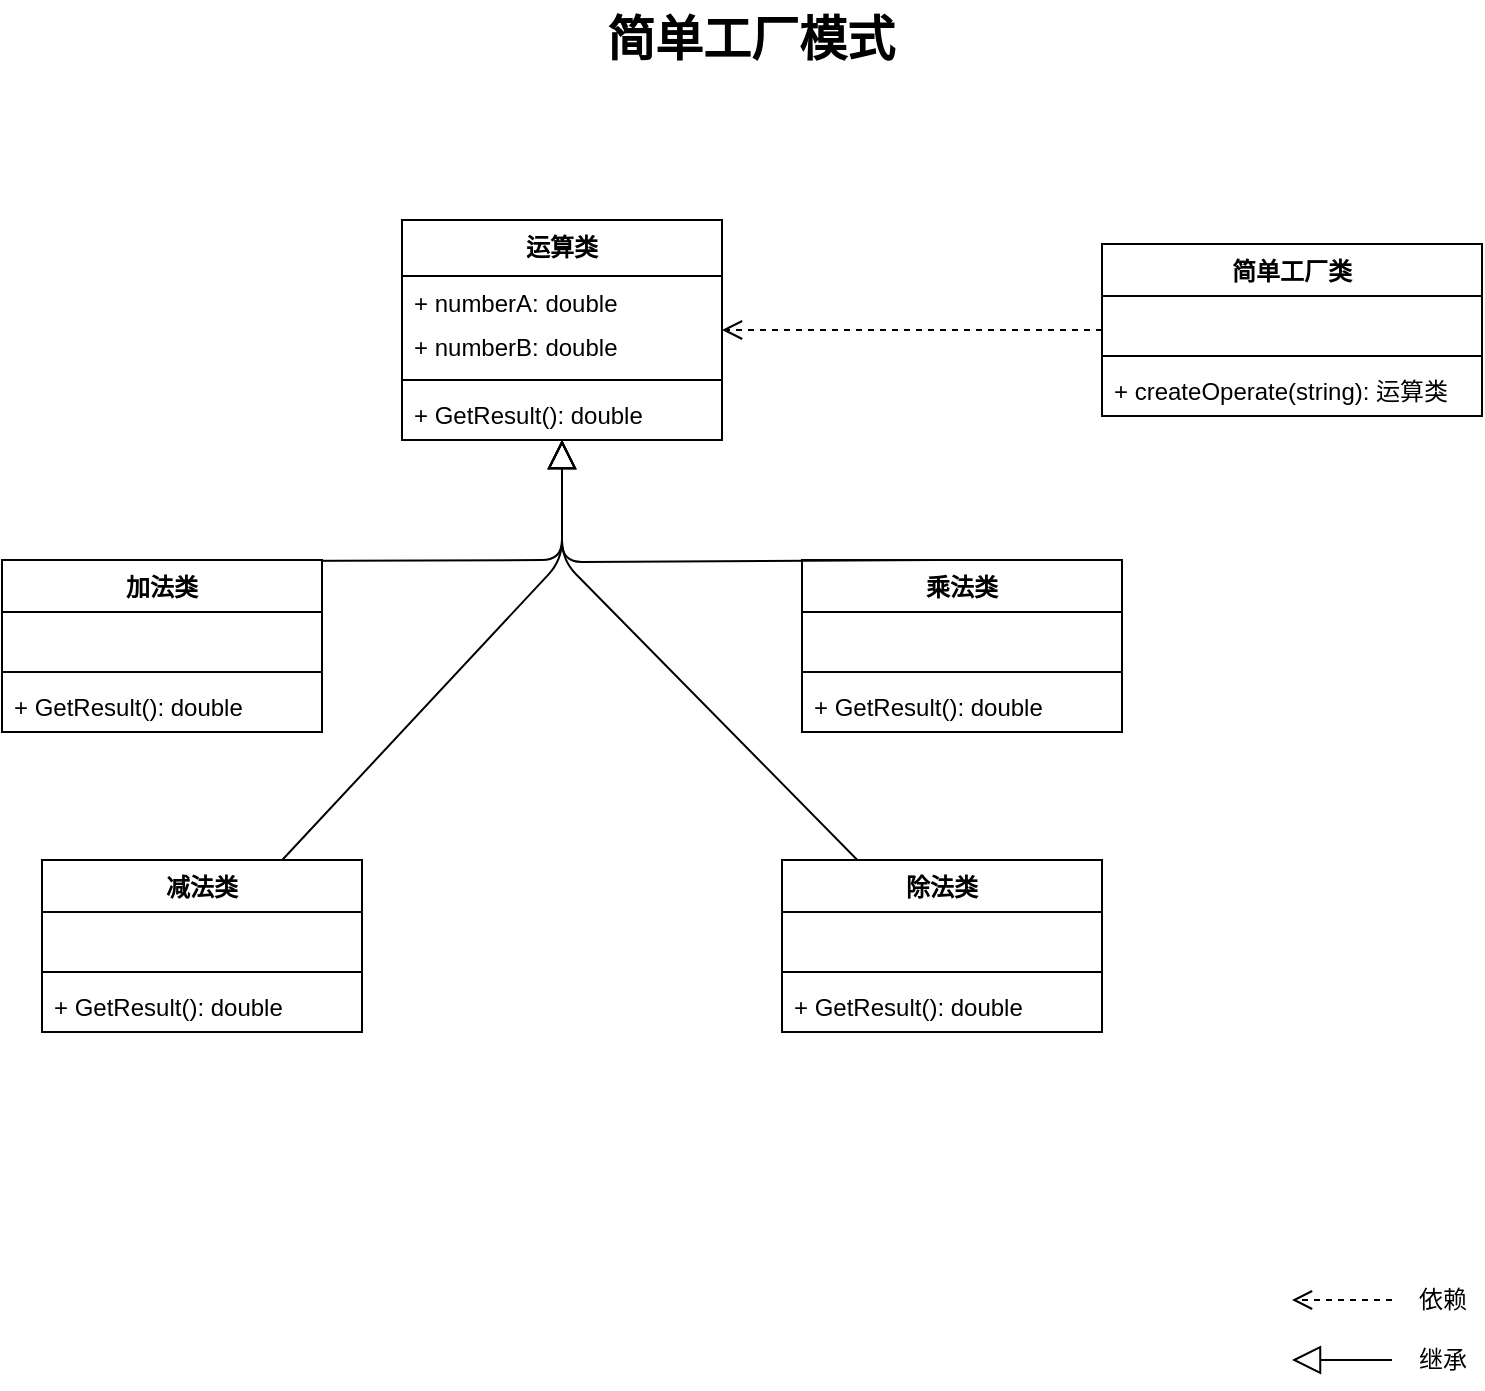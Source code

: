 <mxfile version="12.3.5" type="github" pages="1">
  <diagram id="rXSLRO1IoKt_XzlSv52n" name="第 1 页">
    <mxGraphModel dx="1422" dy="762" grid="1" gridSize="10" guides="1" tooltips="1" connect="1" arrows="1" fold="1" page="1" pageScale="1" pageWidth="827" pageHeight="1169" math="0" shadow="0">
      <root>
        <mxCell id="0"/>
        <mxCell id="1" parent="0"/>
        <mxCell id="XAKyekUiWk0M3xD3h44W-1" value="简单工厂模式" style="text;strokeColor=none;fillColor=none;html=1;fontSize=24;fontStyle=1;verticalAlign=middle;align=center;" vertex="1" parent="1">
          <mxGeometry x="275" y="40" width="277" height="40" as="geometry"/>
        </mxCell>
        <mxCell id="XAKyekUiWk0M3xD3h44W-17" value="运算类" style="swimlane;fontStyle=1;align=center;verticalAlign=top;childLayout=stackLayout;horizontal=1;startSize=28;horizontalStack=0;resizeParent=1;resizeParentMax=0;resizeLast=0;collapsible=1;marginBottom=0;rounded=0;glass=0;html=0;" vertex="1" parent="1">
          <mxGeometry x="240" y="150" width="160" height="110" as="geometry"/>
        </mxCell>
        <mxCell id="XAKyekUiWk0M3xD3h44W-18" value="+ numberA: double" style="text;strokeColor=none;fillColor=none;align=left;verticalAlign=top;spacingLeft=4;spacingRight=4;overflow=hidden;rotatable=0;points=[[0,0.5],[1,0.5]];portConstraint=eastwest;" vertex="1" parent="XAKyekUiWk0M3xD3h44W-17">
          <mxGeometry y="28" width="160" height="22" as="geometry"/>
        </mxCell>
        <mxCell id="XAKyekUiWk0M3xD3h44W-40" value="+ numberB: double" style="text;strokeColor=none;fillColor=none;align=left;verticalAlign=top;spacingLeft=4;spacingRight=4;overflow=hidden;rotatable=0;points=[[0,0.5],[1,0.5]];portConstraint=eastwest;rounded=0;glass=0;html=0;" vertex="1" parent="XAKyekUiWk0M3xD3h44W-17">
          <mxGeometry y="50" width="160" height="26" as="geometry"/>
        </mxCell>
        <mxCell id="XAKyekUiWk0M3xD3h44W-19" value="" style="line;strokeWidth=1;fillColor=none;align=left;verticalAlign=middle;spacingTop=-1;spacingLeft=3;spacingRight=3;rotatable=0;labelPosition=right;points=[];portConstraint=eastwest;" vertex="1" parent="XAKyekUiWk0M3xD3h44W-17">
          <mxGeometry y="76" width="160" height="8" as="geometry"/>
        </mxCell>
        <mxCell id="XAKyekUiWk0M3xD3h44W-20" value="+ GetResult(): double" style="text;strokeColor=none;fillColor=none;align=left;verticalAlign=top;spacingLeft=4;spacingRight=4;overflow=hidden;rotatable=0;points=[[0,0.5],[1,0.5]];portConstraint=eastwest;" vertex="1" parent="XAKyekUiWk0M3xD3h44W-17">
          <mxGeometry y="84" width="160" height="26" as="geometry"/>
        </mxCell>
        <mxCell id="XAKyekUiWk0M3xD3h44W-21" value="简单工厂类" style="swimlane;fontStyle=1;align=center;verticalAlign=top;childLayout=stackLayout;horizontal=1;startSize=26;horizontalStack=0;resizeParent=1;resizeParentMax=0;resizeLast=0;collapsible=1;marginBottom=0;rounded=0;glass=0;html=0;" vertex="1" parent="1">
          <mxGeometry x="590" y="162" width="190" height="86" as="geometry"/>
        </mxCell>
        <mxCell id="XAKyekUiWk0M3xD3h44W-39" value=" " style="text;strokeColor=none;fillColor=none;align=left;verticalAlign=top;spacingLeft=4;spacingRight=4;overflow=hidden;rotatable=0;points=[[0,0.5],[1,0.5]];portConstraint=eastwest;rounded=0;glass=0;html=0;" vertex="1" parent="XAKyekUiWk0M3xD3h44W-21">
          <mxGeometry y="26" width="190" height="26" as="geometry"/>
        </mxCell>
        <mxCell id="XAKyekUiWk0M3xD3h44W-23" value="" style="line;strokeWidth=1;fillColor=none;align=left;verticalAlign=middle;spacingTop=-1;spacingLeft=3;spacingRight=3;rotatable=0;labelPosition=right;points=[];portConstraint=eastwest;" vertex="1" parent="XAKyekUiWk0M3xD3h44W-21">
          <mxGeometry y="52" width="190" height="8" as="geometry"/>
        </mxCell>
        <mxCell id="XAKyekUiWk0M3xD3h44W-24" value="+ createOperate(string): 运算类" style="text;strokeColor=none;fillColor=none;align=left;verticalAlign=top;spacingLeft=4;spacingRight=4;overflow=hidden;rotatable=0;points=[[0,0.5],[1,0.5]];portConstraint=eastwest;" vertex="1" parent="XAKyekUiWk0M3xD3h44W-21">
          <mxGeometry y="60" width="190" height="26" as="geometry"/>
        </mxCell>
        <mxCell id="XAKyekUiWk0M3xD3h44W-27" value="" style="html=1;verticalAlign=bottom;endArrow=open;dashed=1;endSize=8;" edge="1" parent="1" source="XAKyekUiWk0M3xD3h44W-21" target="XAKyekUiWk0M3xD3h44W-17">
          <mxGeometry x="-0.014" y="-7" relative="1" as="geometry">
            <mxPoint x="460" y="170" as="sourcePoint"/>
            <mxPoint x="380" y="170" as="targetPoint"/>
            <mxPoint as="offset"/>
          </mxGeometry>
        </mxCell>
        <mxCell id="XAKyekUiWk0M3xD3h44W-28" value="" style="endArrow=block;endFill=0;endSize=12;html=1;exitX=0.644;exitY=0.007;exitDx=0;exitDy=0;exitPerimeter=0;" edge="1" parent="1" source="XAKyekUiWk0M3xD3h44W-33" target="XAKyekUiWk0M3xD3h44W-17">
          <mxGeometry width="160" relative="1" as="geometry">
            <mxPoint x="280" y="340" as="sourcePoint"/>
            <mxPoint x="270" y="310" as="targetPoint"/>
            <Array as="points">
              <mxPoint x="320" y="320"/>
            </Array>
          </mxGeometry>
        </mxCell>
        <mxCell id="XAKyekUiWk0M3xD3h44W-33" value="加法类" style="swimlane;fontStyle=1;align=center;verticalAlign=top;childLayout=stackLayout;horizontal=1;startSize=26;horizontalStack=0;resizeParent=1;resizeParentMax=0;resizeLast=0;collapsible=1;marginBottom=0;rounded=0;glass=0;html=0;" vertex="1" parent="1">
          <mxGeometry x="40" y="320" width="160" height="86" as="geometry"/>
        </mxCell>
        <mxCell id="XAKyekUiWk0M3xD3h44W-34" value=" " style="text;strokeColor=none;fillColor=none;align=left;verticalAlign=top;spacingLeft=4;spacingRight=4;overflow=hidden;rotatable=0;points=[[0,0.5],[1,0.5]];portConstraint=eastwest;" vertex="1" parent="XAKyekUiWk0M3xD3h44W-33">
          <mxGeometry y="26" width="160" height="26" as="geometry"/>
        </mxCell>
        <mxCell id="XAKyekUiWk0M3xD3h44W-35" value="" style="line;strokeWidth=1;fillColor=none;align=left;verticalAlign=middle;spacingTop=-1;spacingLeft=3;spacingRight=3;rotatable=0;labelPosition=right;points=[];portConstraint=eastwest;" vertex="1" parent="XAKyekUiWk0M3xD3h44W-33">
          <mxGeometry y="52" width="160" height="8" as="geometry"/>
        </mxCell>
        <mxCell id="XAKyekUiWk0M3xD3h44W-36" value="+ GetResult(): double" style="text;strokeColor=none;fillColor=none;align=left;verticalAlign=top;spacingLeft=4;spacingRight=4;overflow=hidden;rotatable=0;points=[[0,0.5],[1,0.5]];portConstraint=eastwest;" vertex="1" parent="XAKyekUiWk0M3xD3h44W-33">
          <mxGeometry y="60" width="160" height="26" as="geometry"/>
        </mxCell>
        <mxCell id="XAKyekUiWk0M3xD3h44W-43" value="乘法类" style="swimlane;fontStyle=1;align=center;verticalAlign=top;childLayout=stackLayout;horizontal=1;startSize=26;horizontalStack=0;resizeParent=1;resizeParentMax=0;resizeLast=0;collapsible=1;marginBottom=0;rounded=0;glass=0;html=0;" vertex="1" parent="1">
          <mxGeometry x="440" y="320" width="160" height="86" as="geometry"/>
        </mxCell>
        <mxCell id="XAKyekUiWk0M3xD3h44W-44" value=" " style="text;strokeColor=none;fillColor=none;align=left;verticalAlign=top;spacingLeft=4;spacingRight=4;overflow=hidden;rotatable=0;points=[[0,0.5],[1,0.5]];portConstraint=eastwest;" vertex="1" parent="XAKyekUiWk0M3xD3h44W-43">
          <mxGeometry y="26" width="160" height="26" as="geometry"/>
        </mxCell>
        <mxCell id="XAKyekUiWk0M3xD3h44W-45" value="" style="line;strokeWidth=1;fillColor=none;align=left;verticalAlign=middle;spacingTop=-1;spacingLeft=3;spacingRight=3;rotatable=0;labelPosition=right;points=[];portConstraint=eastwest;" vertex="1" parent="XAKyekUiWk0M3xD3h44W-43">
          <mxGeometry y="52" width="160" height="8" as="geometry"/>
        </mxCell>
        <mxCell id="XAKyekUiWk0M3xD3h44W-46" value="+ GetResult(): double" style="text;strokeColor=none;fillColor=none;align=left;verticalAlign=top;spacingLeft=4;spacingRight=4;overflow=hidden;rotatable=0;points=[[0,0.5],[1,0.5]];portConstraint=eastwest;" vertex="1" parent="XAKyekUiWk0M3xD3h44W-43">
          <mxGeometry y="60" width="160" height="26" as="geometry"/>
        </mxCell>
        <mxCell id="XAKyekUiWk0M3xD3h44W-49" value="减法类" style="swimlane;fontStyle=1;align=center;verticalAlign=top;childLayout=stackLayout;horizontal=1;startSize=26;horizontalStack=0;resizeParent=1;resizeParentMax=0;resizeLast=0;collapsible=1;marginBottom=0;rounded=0;glass=0;html=0;" vertex="1" parent="1">
          <mxGeometry x="60" y="470" width="160" height="86" as="geometry"/>
        </mxCell>
        <mxCell id="XAKyekUiWk0M3xD3h44W-50" value=" " style="text;strokeColor=none;fillColor=none;align=left;verticalAlign=top;spacingLeft=4;spacingRight=4;overflow=hidden;rotatable=0;points=[[0,0.5],[1,0.5]];portConstraint=eastwest;" vertex="1" parent="XAKyekUiWk0M3xD3h44W-49">
          <mxGeometry y="26" width="160" height="26" as="geometry"/>
        </mxCell>
        <mxCell id="XAKyekUiWk0M3xD3h44W-51" value="" style="line;strokeWidth=1;fillColor=none;align=left;verticalAlign=middle;spacingTop=-1;spacingLeft=3;spacingRight=3;rotatable=0;labelPosition=right;points=[];portConstraint=eastwest;" vertex="1" parent="XAKyekUiWk0M3xD3h44W-49">
          <mxGeometry y="52" width="160" height="8" as="geometry"/>
        </mxCell>
        <mxCell id="XAKyekUiWk0M3xD3h44W-52" value="+ GetResult(): double" style="text;strokeColor=none;fillColor=none;align=left;verticalAlign=top;spacingLeft=4;spacingRight=4;overflow=hidden;rotatable=0;points=[[0,0.5],[1,0.5]];portConstraint=eastwest;" vertex="1" parent="XAKyekUiWk0M3xD3h44W-49">
          <mxGeometry y="60" width="160" height="26" as="geometry"/>
        </mxCell>
        <mxCell id="XAKyekUiWk0M3xD3h44W-55" value="除法类" style="swimlane;fontStyle=1;align=center;verticalAlign=top;childLayout=stackLayout;horizontal=1;startSize=26;horizontalStack=0;resizeParent=1;resizeParentMax=0;resizeLast=0;collapsible=1;marginBottom=0;rounded=0;glass=0;html=0;" vertex="1" parent="1">
          <mxGeometry x="430" y="470" width="160" height="86" as="geometry"/>
        </mxCell>
        <mxCell id="XAKyekUiWk0M3xD3h44W-56" value=" " style="text;strokeColor=none;fillColor=none;align=left;verticalAlign=top;spacingLeft=4;spacingRight=4;overflow=hidden;rotatable=0;points=[[0,0.5],[1,0.5]];portConstraint=eastwest;" vertex="1" parent="XAKyekUiWk0M3xD3h44W-55">
          <mxGeometry y="26" width="160" height="26" as="geometry"/>
        </mxCell>
        <mxCell id="XAKyekUiWk0M3xD3h44W-57" value="" style="line;strokeWidth=1;fillColor=none;align=left;verticalAlign=middle;spacingTop=-1;spacingLeft=3;spacingRight=3;rotatable=0;labelPosition=right;points=[];portConstraint=eastwest;" vertex="1" parent="XAKyekUiWk0M3xD3h44W-55">
          <mxGeometry y="52" width="160" height="8" as="geometry"/>
        </mxCell>
        <mxCell id="XAKyekUiWk0M3xD3h44W-58" value="+ GetResult(): double" style="text;strokeColor=none;fillColor=none;align=left;verticalAlign=top;spacingLeft=4;spacingRight=4;overflow=hidden;rotatable=0;points=[[0,0.5],[1,0.5]];portConstraint=eastwest;" vertex="1" parent="XAKyekUiWk0M3xD3h44W-55">
          <mxGeometry y="60" width="160" height="26" as="geometry"/>
        </mxCell>
        <mxCell id="XAKyekUiWk0M3xD3h44W-61" value="" style="endArrow=block;endFill=0;endSize=12;html=1;" edge="1" parent="1" source="XAKyekUiWk0M3xD3h44W-49" target="XAKyekUiWk0M3xD3h44W-17">
          <mxGeometry width="160" relative="1" as="geometry">
            <mxPoint x="393.404" y="370" as="sourcePoint"/>
            <mxPoint x="316.809" y="280" as="targetPoint"/>
            <Array as="points">
              <mxPoint x="320" y="320"/>
            </Array>
          </mxGeometry>
        </mxCell>
        <mxCell id="XAKyekUiWk0M3xD3h44W-64" value="" style="endArrow=block;endFill=0;endSize=12;html=1;" edge="1" parent="1" source="XAKyekUiWk0M3xD3h44W-55" target="XAKyekUiWk0M3xD3h44W-17">
          <mxGeometry width="160" relative="1" as="geometry">
            <mxPoint x="187.511" y="508" as="sourcePoint"/>
            <mxPoint x="260" y="270" as="targetPoint"/>
            <Array as="points">
              <mxPoint x="320" y="320"/>
            </Array>
          </mxGeometry>
        </mxCell>
        <mxCell id="XAKyekUiWk0M3xD3h44W-65" value="" style="endArrow=block;endFill=0;endSize=12;html=1;exitX=0.413;exitY=0;exitDx=0;exitDy=0;exitPerimeter=0;" edge="1" parent="1" source="XAKyekUiWk0M3xD3h44W-43" target="XAKyekUiWk0M3xD3h44W-17">
          <mxGeometry width="160" relative="1" as="geometry">
            <mxPoint x="500" y="280" as="sourcePoint"/>
            <mxPoint x="330" y="270" as="targetPoint"/>
            <Array as="points">
              <mxPoint x="320" y="321"/>
            </Array>
          </mxGeometry>
        </mxCell>
        <mxCell id="XAKyekUiWk0M3xD3h44W-66" value="" style="html=1;verticalAlign=bottom;endArrow=open;dashed=1;endSize=8;" edge="1" parent="1">
          <mxGeometry x="-0.014" y="-7" relative="1" as="geometry">
            <mxPoint x="735" y="690" as="sourcePoint"/>
            <mxPoint x="685" y="690" as="targetPoint"/>
            <mxPoint as="offset"/>
          </mxGeometry>
        </mxCell>
        <mxCell id="XAKyekUiWk0M3xD3h44W-67" value="依赖" style="text;html=1;align=center;verticalAlign=middle;resizable=0;points=[];;autosize=1;" vertex="1" parent="1">
          <mxGeometry x="740" y="680" width="40" height="20" as="geometry"/>
        </mxCell>
        <mxCell id="XAKyekUiWk0M3xD3h44W-68" value="" style="endArrow=block;endFill=0;endSize=12;html=1;" edge="1" parent="1">
          <mxGeometry width="160" relative="1" as="geometry">
            <mxPoint x="735" y="720" as="sourcePoint"/>
            <mxPoint x="685" y="720" as="targetPoint"/>
            <Array as="points"/>
          </mxGeometry>
        </mxCell>
        <mxCell id="XAKyekUiWk0M3xD3h44W-69" value="继承" style="text;html=1;align=center;verticalAlign=middle;resizable=0;points=[];;autosize=1;" vertex="1" parent="1">
          <mxGeometry x="740" y="710" width="40" height="20" as="geometry"/>
        </mxCell>
      </root>
    </mxGraphModel>
  </diagram>
</mxfile>
